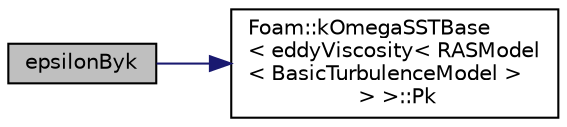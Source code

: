 digraph "epsilonByk"
{
  bgcolor="transparent";
  edge [fontname="Helvetica",fontsize="10",labelfontname="Helvetica",labelfontsize="10"];
  node [fontname="Helvetica",fontsize="10",shape=record];
  rankdir="LR";
  Node1 [label="epsilonByk",height=0.2,width=0.4,color="black", fillcolor="grey75", style="filled" fontcolor="black"];
  Node1 -> Node2 [color="midnightblue",fontsize="10",style="solid",fontname="Helvetica"];
  Node2 [label="Foam::kOmegaSSTBase\l\< eddyViscosity\< RASModel\l\< BasicTurbulenceModel \>\l \> \>::Pk",height=0.2,width=0.4,color="black",URL="$classFoam_1_1kOmegaSSTBase.html#a31c509a0d4f8c5d386bb0cd1c1f4550c",tooltip="Return k production rate. "];
}
